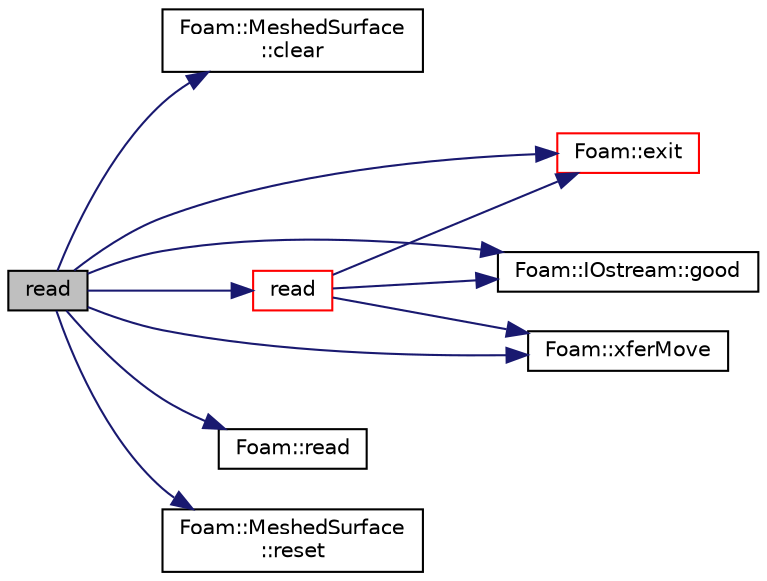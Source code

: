 digraph "read"
{
  bgcolor="transparent";
  edge [fontname="Helvetica",fontsize="10",labelfontname="Helvetica",labelfontsize="10"];
  node [fontname="Helvetica",fontsize="10",shape=record];
  rankdir="LR";
  Node181 [label="read",height=0.2,width=0.4,color="black", fillcolor="grey75", style="filled", fontcolor="black"];
  Node181 -> Node182 [color="midnightblue",fontsize="10",style="solid",fontname="Helvetica"];
  Node182 [label="Foam::MeshedSurface\l::clear",height=0.2,width=0.4,color="black",URL="$a30833.html#ac8bb3912a3ce86b15842e79d0b421204",tooltip="Clear all storage. "];
  Node181 -> Node183 [color="midnightblue",fontsize="10",style="solid",fontname="Helvetica"];
  Node183 [label="Foam::exit",height=0.2,width=0.4,color="red",URL="$a21851.html#a06ca7250d8e89caf05243ec094843642"];
  Node181 -> Node222 [color="midnightblue",fontsize="10",style="solid",fontname="Helvetica"];
  Node222 [label="Foam::IOstream::good",height=0.2,width=0.4,color="black",URL="$a27333.html#abdcc7f96f487faadc7769afcf58fe992",tooltip="Return true if next operation might succeed. "];
  Node181 -> Node232 [color="midnightblue",fontsize="10",style="solid",fontname="Helvetica"];
  Node232 [label="Foam::read",height=0.2,width=0.4,color="black",URL="$a21851.html#a18efc6d016047ec7c6d5150d913d8c34"];
  Node181 -> Node233 [color="midnightblue",fontsize="10",style="solid",fontname="Helvetica"];
  Node233 [label="read",height=0.2,width=0.4,color="red",URL="$a30877.html#a64070e8538f54d2d3e9c277cc853137f",tooltip="Read surface mesh components. "];
  Node233 -> Node183 [color="midnightblue",fontsize="10",style="solid",fontname="Helvetica"];
  Node233 -> Node222 [color="midnightblue",fontsize="10",style="solid",fontname="Helvetica"];
  Node233 -> Node235 [color="midnightblue",fontsize="10",style="solid",fontname="Helvetica"];
  Node235 [label="Foam::xferMove",height=0.2,width=0.4,color="black",URL="$a21851.html#ae3ad39ee5ad896e6d3c0f137ecd12abb",tooltip="Construct by transferring the contents of the arg. "];
  Node181 -> Node236 [color="midnightblue",fontsize="10",style="solid",fontname="Helvetica"];
  Node236 [label="Foam::MeshedSurface\l::reset",height=0.2,width=0.4,color="black",URL="$a30833.html#a2842f8772b68328d806d9b0fb8b5e28f",tooltip="Reset primitive data (points, faces and zones) "];
  Node181 -> Node235 [color="midnightblue",fontsize="10",style="solid",fontname="Helvetica"];
}
